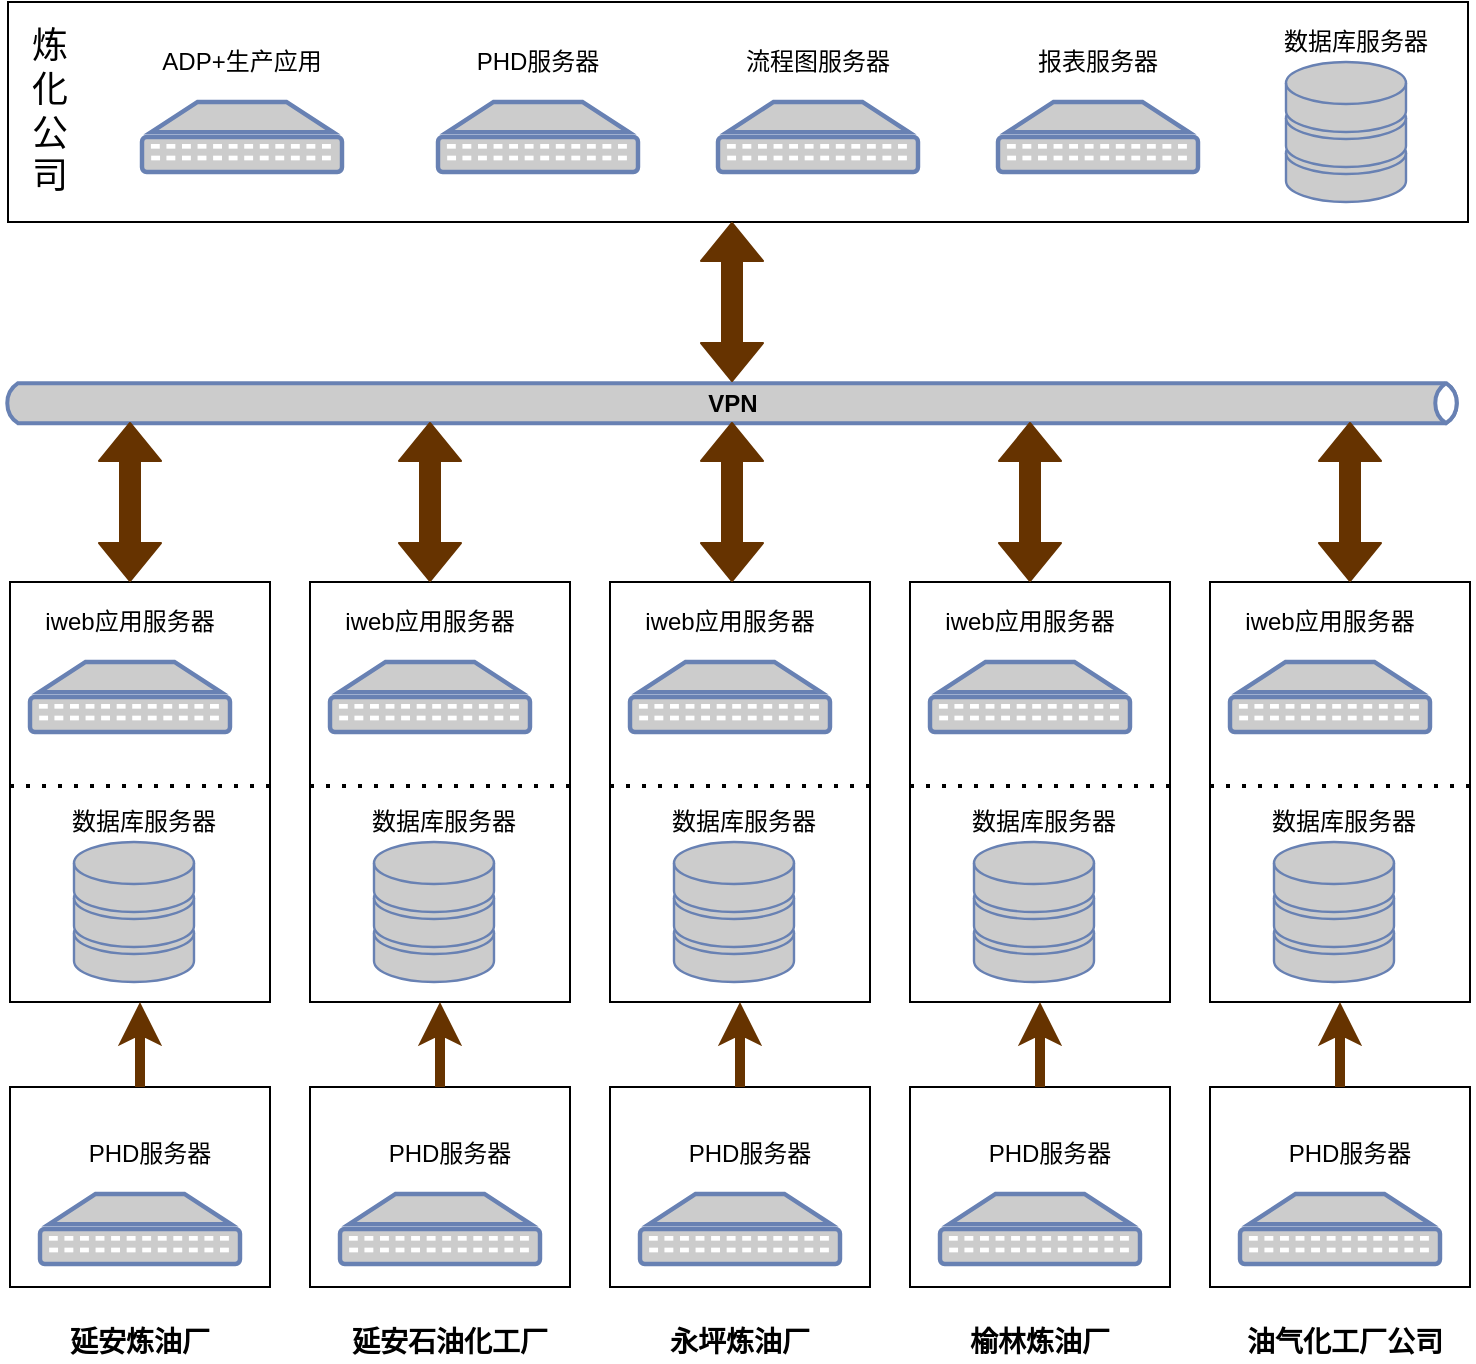 <mxfile version="14.9.6" type="github">
  <diagram name="Page-1" id="0783ab3e-0a74-02c8-0abd-f7b4e66b4bec">
    <mxGraphModel dx="1038" dy="547" grid="1" gridSize="10" guides="1" tooltips="1" connect="1" arrows="1" fold="1" page="1" pageScale="1" pageWidth="850" pageHeight="1100" background="none" math="0" shadow="0">
      <root>
        <mxCell id="0" />
        <mxCell id="1" parent="0" />
        <mxCell id="s8xCWeBZUh2nm2cPaXJq-18" value="" style="rounded=0;whiteSpace=wrap;html=1;fillColor=none;" parent="1" vertex="1">
          <mxGeometry x="74" y="310" width="130" height="210" as="geometry" />
        </mxCell>
        <mxCell id="s8xCWeBZUh2nm2cPaXJq-2" value="" style="rounded=0;whiteSpace=wrap;html=1;fillColor=none;" parent="1" vertex="1">
          <mxGeometry x="73" y="20" width="730" height="110" as="geometry" />
        </mxCell>
        <mxCell id="s8xCWeBZUh2nm2cPaXJq-1" value="" style="fontColor=#0066CC;verticalAlign=top;verticalLabelPosition=bottom;labelPosition=center;align=center;html=1;outlineConnect=0;fillColor=#CCCCCC;strokeColor=#6881B3;gradientColor=none;gradientDirection=north;strokeWidth=2;shape=mxgraph.networks.patch_panel;" parent="1" vertex="1">
          <mxGeometry x="140" y="70" width="100" height="35" as="geometry" />
        </mxCell>
        <mxCell id="s8xCWeBZUh2nm2cPaXJq-3" value="ADP+生产应用" style="text;html=1;strokeColor=none;fillColor=none;align=center;verticalAlign=middle;whiteSpace=wrap;rounded=0;" parent="1" vertex="1">
          <mxGeometry x="145" y="40" width="90" height="20" as="geometry" />
        </mxCell>
        <mxCell id="s8xCWeBZUh2nm2cPaXJq-5" value="" style="fontColor=#0066CC;verticalAlign=top;verticalLabelPosition=bottom;labelPosition=center;align=center;html=1;outlineConnect=0;fillColor=#CCCCCC;strokeColor=#6881B3;gradientColor=none;gradientDirection=north;strokeWidth=2;shape=mxgraph.networks.storage;" parent="1" vertex="1">
          <mxGeometry x="712" y="50" width="60" height="70" as="geometry" />
        </mxCell>
        <mxCell id="s8xCWeBZUh2nm2cPaXJq-6" value="数据库服务器" style="text;html=1;strokeColor=none;fillColor=none;align=center;verticalAlign=middle;whiteSpace=wrap;rounded=0;" parent="1" vertex="1">
          <mxGeometry x="702" y="30" width="90" height="20" as="geometry" />
        </mxCell>
        <mxCell id="s8xCWeBZUh2nm2cPaXJq-7" value="" style="fontColor=#0066CC;verticalAlign=top;verticalLabelPosition=bottom;labelPosition=center;align=center;html=1;outlineConnect=0;fillColor=#CCCCCC;strokeColor=#6881B3;gradientColor=none;gradientDirection=north;strokeWidth=2;shape=mxgraph.networks.patch_panel;" parent="1" vertex="1">
          <mxGeometry x="288" y="70" width="100" height="35" as="geometry" />
        </mxCell>
        <mxCell id="s8xCWeBZUh2nm2cPaXJq-8" value="PHD服务器" style="text;html=1;strokeColor=none;fillColor=none;align=center;verticalAlign=middle;whiteSpace=wrap;rounded=0;" parent="1" vertex="1">
          <mxGeometry x="293" y="40" width="90" height="20" as="geometry" />
        </mxCell>
        <mxCell id="s8xCWeBZUh2nm2cPaXJq-9" value="&lt;font style=&quot;font-size: 18px&quot;&gt;炼&lt;br&gt;化&lt;br&gt;公&lt;br&gt;司&lt;/font&gt;" style="text;html=1;strokeColor=none;fillColor=none;align=center;verticalAlign=middle;whiteSpace=wrap;rounded=0;" parent="1" vertex="1">
          <mxGeometry x="74" y="25" width="40" height="100" as="geometry" />
        </mxCell>
        <mxCell id="s8xCWeBZUh2nm2cPaXJq-10" value="" style="fontColor=#0066CC;verticalAlign=top;verticalLabelPosition=bottom;labelPosition=center;align=center;html=1;outlineConnect=0;fillColor=#CCCCCC;strokeColor=#6881B3;gradientColor=none;gradientDirection=north;strokeWidth=2;shape=mxgraph.networks.patch_panel;" parent="1" vertex="1">
          <mxGeometry x="428" y="70" width="100" height="35" as="geometry" />
        </mxCell>
        <mxCell id="s8xCWeBZUh2nm2cPaXJq-11" value="流程图服务器" style="text;html=1;strokeColor=none;fillColor=none;align=center;verticalAlign=middle;whiteSpace=wrap;rounded=0;" parent="1" vertex="1">
          <mxGeometry x="433" y="40" width="90" height="20" as="geometry" />
        </mxCell>
        <mxCell id="s8xCWeBZUh2nm2cPaXJq-14" value="" style="fontColor=#0066CC;verticalAlign=top;verticalLabelPosition=bottom;labelPosition=center;align=center;html=1;outlineConnect=0;fillColor=#CCCCCC;strokeColor=#6881B3;gradientColor=none;gradientDirection=north;strokeWidth=2;shape=mxgraph.networks.patch_panel;" parent="1" vertex="1">
          <mxGeometry x="568" y="70" width="100" height="35" as="geometry" />
        </mxCell>
        <mxCell id="s8xCWeBZUh2nm2cPaXJq-15" value="报表服务器" style="text;html=1;strokeColor=none;fillColor=none;align=center;verticalAlign=middle;whiteSpace=wrap;rounded=0;" parent="1" vertex="1">
          <mxGeometry x="573" y="40" width="90" height="20" as="geometry" />
        </mxCell>
        <mxCell id="s8xCWeBZUh2nm2cPaXJq-16" value="&lt;font color=&quot;#000000&quot;&gt;&lt;b&gt;VPN&lt;/b&gt;&lt;/font&gt;" style="html=1;outlineConnect=0;fillColor=#CCCCCC;strokeColor=#6881B3;gradientColor=none;gradientDirection=north;strokeWidth=2;shape=mxgraph.networks.bus;gradientColor=none;gradientDirection=north;fontColor=#ffffff;perimeter=backbonePerimeter;backboneSize=20;" parent="1" vertex="1">
          <mxGeometry x="70" y="210" width="730" height="21.16" as="geometry" />
        </mxCell>
        <mxCell id="s8xCWeBZUh2nm2cPaXJq-19" value="" style="fontColor=#0066CC;verticalAlign=top;verticalLabelPosition=bottom;labelPosition=center;align=center;html=1;outlineConnect=0;fillColor=#CCCCCC;strokeColor=#6881B3;gradientColor=none;gradientDirection=north;strokeWidth=2;shape=mxgraph.networks.patch_panel;" parent="1" vertex="1">
          <mxGeometry x="84" y="350" width="100" height="35" as="geometry" />
        </mxCell>
        <mxCell id="s8xCWeBZUh2nm2cPaXJq-20" value="iweb应用服务器" style="text;html=1;strokeColor=none;fillColor=none;align=center;verticalAlign=middle;whiteSpace=wrap;rounded=0;" parent="1" vertex="1">
          <mxGeometry x="89" y="320" width="90" height="20" as="geometry" />
        </mxCell>
        <mxCell id="s8xCWeBZUh2nm2cPaXJq-24" value="" style="group" parent="1" vertex="1" connectable="0">
          <mxGeometry x="74" y="563.5" width="130" height="100" as="geometry" />
        </mxCell>
        <mxCell id="s8xCWeBZUh2nm2cPaXJq-21" value="" style="fontColor=#0066CC;verticalAlign=top;verticalLabelPosition=bottom;labelPosition=center;align=center;html=1;outlineConnect=0;fillColor=#CCCCCC;strokeColor=#6881B3;gradientColor=none;gradientDirection=north;strokeWidth=2;shape=mxgraph.networks.patch_panel;" parent="s8xCWeBZUh2nm2cPaXJq-24" vertex="1">
          <mxGeometry x="15" y="52.5" width="100" height="35" as="geometry" />
        </mxCell>
        <mxCell id="s8xCWeBZUh2nm2cPaXJq-25" value="" style="group" parent="s8xCWeBZUh2nm2cPaXJq-24" vertex="1" connectable="0">
          <mxGeometry width="130" height="100" as="geometry" />
        </mxCell>
        <mxCell id="s8xCWeBZUh2nm2cPaXJq-26" value="" style="group" parent="s8xCWeBZUh2nm2cPaXJq-25" vertex="1" connectable="0">
          <mxGeometry y="-1" width="130" height="100" as="geometry" />
        </mxCell>
        <mxCell id="s8xCWeBZUh2nm2cPaXJq-23" value="" style="rounded=0;whiteSpace=wrap;html=1;fillColor=none;" parent="s8xCWeBZUh2nm2cPaXJq-26" vertex="1">
          <mxGeometry width="130" height="100" as="geometry" />
        </mxCell>
        <mxCell id="s8xCWeBZUh2nm2cPaXJq-22" value="PHD服务器" style="text;html=1;strokeColor=none;fillColor=none;align=center;verticalAlign=middle;whiteSpace=wrap;rounded=0;" parent="s8xCWeBZUh2nm2cPaXJq-26" vertex="1">
          <mxGeometry x="25" y="23.5" width="90" height="20" as="geometry" />
        </mxCell>
        <mxCell id="s8xCWeBZUh2nm2cPaXJq-29" value="" style="fontColor=#0066CC;verticalAlign=top;verticalLabelPosition=bottom;labelPosition=center;align=center;html=1;outlineConnect=0;fillColor=#CCCCCC;strokeColor=#6881B3;gradientColor=none;gradientDirection=north;strokeWidth=2;shape=mxgraph.networks.storage;" parent="1" vertex="1">
          <mxGeometry x="106" y="440" width="60" height="70" as="geometry" />
        </mxCell>
        <mxCell id="s8xCWeBZUh2nm2cPaXJq-30" value="数据库服务器" style="text;html=1;strokeColor=none;fillColor=none;align=center;verticalAlign=middle;whiteSpace=wrap;rounded=0;" parent="1" vertex="1">
          <mxGeometry x="96" y="420" width="90" height="20" as="geometry" />
        </mxCell>
        <mxCell id="s8xCWeBZUh2nm2cPaXJq-32" style="edgeStyle=orthogonalEdgeStyle;rounded=0;orthogonalLoop=1;jettySize=auto;html=1;strokeColor=#663300;fillColor=#663300;strokeWidth=5;" parent="1" source="s8xCWeBZUh2nm2cPaXJq-23" target="s8xCWeBZUh2nm2cPaXJq-18" edge="1">
          <mxGeometry relative="1" as="geometry" />
        </mxCell>
        <mxCell id="s8xCWeBZUh2nm2cPaXJq-36" value="" style="endArrow=none;dashed=1;html=1;dashPattern=1 3;strokeWidth=2;fillColor=#663300;" parent="1" edge="1">
          <mxGeometry width="50" height="50" relative="1" as="geometry">
            <mxPoint x="74" y="412" as="sourcePoint" />
            <mxPoint x="204" y="412" as="targetPoint" />
          </mxGeometry>
        </mxCell>
        <mxCell id="s8xCWeBZUh2nm2cPaXJq-37" value="&lt;b&gt;&lt;font style=&quot;font-size: 14px&quot;&gt;延安炼油厂&lt;/font&gt;&lt;/b&gt;" style="text;html=1;strokeColor=none;fillColor=none;align=center;verticalAlign=middle;whiteSpace=wrap;rounded=0;" parent="1" vertex="1">
          <mxGeometry x="99" y="680" width="80" height="20" as="geometry" />
        </mxCell>
        <mxCell id="s8xCWeBZUh2nm2cPaXJq-38" value="" style="rounded=0;whiteSpace=wrap;html=1;fillColor=none;" parent="1" vertex="1">
          <mxGeometry x="224" y="310" width="130" height="210" as="geometry" />
        </mxCell>
        <mxCell id="s8xCWeBZUh2nm2cPaXJq-39" value="" style="fontColor=#0066CC;verticalAlign=top;verticalLabelPosition=bottom;labelPosition=center;align=center;html=1;outlineConnect=0;fillColor=#CCCCCC;strokeColor=#6881B3;gradientColor=none;gradientDirection=north;strokeWidth=2;shape=mxgraph.networks.patch_panel;" parent="1" vertex="1">
          <mxGeometry x="234" y="350" width="100" height="35" as="geometry" />
        </mxCell>
        <mxCell id="s8xCWeBZUh2nm2cPaXJq-40" value="iweb应用服务器" style="text;html=1;strokeColor=none;fillColor=none;align=center;verticalAlign=middle;whiteSpace=wrap;rounded=0;" parent="1" vertex="1">
          <mxGeometry x="239" y="320" width="90" height="20" as="geometry" />
        </mxCell>
        <mxCell id="s8xCWeBZUh2nm2cPaXJq-41" value="" style="group" parent="1" vertex="1" connectable="0">
          <mxGeometry x="224" y="563.5" width="130" height="100" as="geometry" />
        </mxCell>
        <mxCell id="s8xCWeBZUh2nm2cPaXJq-42" value="" style="fontColor=#0066CC;verticalAlign=top;verticalLabelPosition=bottom;labelPosition=center;align=center;html=1;outlineConnect=0;fillColor=#CCCCCC;strokeColor=#6881B3;gradientColor=none;gradientDirection=north;strokeWidth=2;shape=mxgraph.networks.patch_panel;" parent="s8xCWeBZUh2nm2cPaXJq-41" vertex="1">
          <mxGeometry x="15" y="52.5" width="100" height="35" as="geometry" />
        </mxCell>
        <mxCell id="s8xCWeBZUh2nm2cPaXJq-43" value="" style="group" parent="s8xCWeBZUh2nm2cPaXJq-41" vertex="1" connectable="0">
          <mxGeometry width="130" height="100" as="geometry" />
        </mxCell>
        <mxCell id="s8xCWeBZUh2nm2cPaXJq-44" value="" style="group" parent="s8xCWeBZUh2nm2cPaXJq-43" vertex="1" connectable="0">
          <mxGeometry y="-1" width="130" height="100" as="geometry" />
        </mxCell>
        <mxCell id="s8xCWeBZUh2nm2cPaXJq-45" value="" style="rounded=0;whiteSpace=wrap;html=1;fillColor=none;" parent="s8xCWeBZUh2nm2cPaXJq-44" vertex="1">
          <mxGeometry width="130" height="100" as="geometry" />
        </mxCell>
        <mxCell id="s8xCWeBZUh2nm2cPaXJq-46" value="PHD服务器" style="text;html=1;strokeColor=none;fillColor=none;align=center;verticalAlign=middle;whiteSpace=wrap;rounded=0;" parent="s8xCWeBZUh2nm2cPaXJq-44" vertex="1">
          <mxGeometry x="25" y="23.5" width="90" height="20" as="geometry" />
        </mxCell>
        <mxCell id="s8xCWeBZUh2nm2cPaXJq-47" value="" style="fontColor=#0066CC;verticalAlign=top;verticalLabelPosition=bottom;labelPosition=center;align=center;html=1;outlineConnect=0;fillColor=#CCCCCC;strokeColor=#6881B3;gradientColor=none;gradientDirection=north;strokeWidth=2;shape=mxgraph.networks.storage;" parent="1" vertex="1">
          <mxGeometry x="256" y="440" width="60" height="70" as="geometry" />
        </mxCell>
        <mxCell id="s8xCWeBZUh2nm2cPaXJq-48" value="数据库服务器" style="text;html=1;strokeColor=none;fillColor=none;align=center;verticalAlign=middle;whiteSpace=wrap;rounded=0;" parent="1" vertex="1">
          <mxGeometry x="246" y="420" width="90" height="20" as="geometry" />
        </mxCell>
        <mxCell id="s8xCWeBZUh2nm2cPaXJq-49" style="edgeStyle=orthogonalEdgeStyle;rounded=0;orthogonalLoop=1;jettySize=auto;html=1;strokeColor=#663300;fillColor=#663300;strokeWidth=5;" parent="1" source="s8xCWeBZUh2nm2cPaXJq-45" target="s8xCWeBZUh2nm2cPaXJq-38" edge="1">
          <mxGeometry relative="1" as="geometry" />
        </mxCell>
        <mxCell id="s8xCWeBZUh2nm2cPaXJq-50" value="" style="endArrow=none;dashed=1;html=1;dashPattern=1 3;strokeWidth=2;fillColor=#663300;" parent="1" edge="1">
          <mxGeometry width="50" height="50" relative="1" as="geometry">
            <mxPoint x="224" y="412" as="sourcePoint" />
            <mxPoint x="354" y="412" as="targetPoint" />
          </mxGeometry>
        </mxCell>
        <mxCell id="s8xCWeBZUh2nm2cPaXJq-51" value="&lt;b&gt;&lt;font style=&quot;font-size: 14px&quot;&gt;延安石油化工厂&lt;/font&gt;&lt;/b&gt;" style="text;html=1;strokeColor=none;fillColor=none;align=center;verticalAlign=middle;whiteSpace=wrap;rounded=0;" parent="1" vertex="1">
          <mxGeometry x="244" y="680" width="100" height="20" as="geometry" />
        </mxCell>
        <mxCell id="s8xCWeBZUh2nm2cPaXJq-52" value="" style="rounded=0;whiteSpace=wrap;html=1;fillColor=none;" parent="1" vertex="1">
          <mxGeometry x="374" y="310" width="130" height="210" as="geometry" />
        </mxCell>
        <mxCell id="s8xCWeBZUh2nm2cPaXJq-53" value="" style="fontColor=#0066CC;verticalAlign=top;verticalLabelPosition=bottom;labelPosition=center;align=center;html=1;outlineConnect=0;fillColor=#CCCCCC;strokeColor=#6881B3;gradientColor=none;gradientDirection=north;strokeWidth=2;shape=mxgraph.networks.patch_panel;" parent="1" vertex="1">
          <mxGeometry x="384" y="350" width="100" height="35" as="geometry" />
        </mxCell>
        <mxCell id="s8xCWeBZUh2nm2cPaXJq-54" value="iweb应用服务器" style="text;html=1;strokeColor=none;fillColor=none;align=center;verticalAlign=middle;whiteSpace=wrap;rounded=0;" parent="1" vertex="1">
          <mxGeometry x="389" y="320" width="90" height="20" as="geometry" />
        </mxCell>
        <mxCell id="s8xCWeBZUh2nm2cPaXJq-55" value="" style="group" parent="1" vertex="1" connectable="0">
          <mxGeometry x="374" y="563.5" width="130" height="100" as="geometry" />
        </mxCell>
        <mxCell id="s8xCWeBZUh2nm2cPaXJq-56" value="" style="fontColor=#0066CC;verticalAlign=top;verticalLabelPosition=bottom;labelPosition=center;align=center;html=1;outlineConnect=0;fillColor=#CCCCCC;strokeColor=#6881B3;gradientColor=none;gradientDirection=north;strokeWidth=2;shape=mxgraph.networks.patch_panel;" parent="s8xCWeBZUh2nm2cPaXJq-55" vertex="1">
          <mxGeometry x="15" y="52.5" width="100" height="35" as="geometry" />
        </mxCell>
        <mxCell id="s8xCWeBZUh2nm2cPaXJq-57" value="" style="group" parent="s8xCWeBZUh2nm2cPaXJq-55" vertex="1" connectable="0">
          <mxGeometry width="130" height="100" as="geometry" />
        </mxCell>
        <mxCell id="s8xCWeBZUh2nm2cPaXJq-58" value="" style="group" parent="s8xCWeBZUh2nm2cPaXJq-57" vertex="1" connectable="0">
          <mxGeometry y="-1" width="130" height="100" as="geometry" />
        </mxCell>
        <mxCell id="s8xCWeBZUh2nm2cPaXJq-59" value="" style="rounded=0;whiteSpace=wrap;html=1;fillColor=none;" parent="s8xCWeBZUh2nm2cPaXJq-58" vertex="1">
          <mxGeometry width="130" height="100" as="geometry" />
        </mxCell>
        <mxCell id="s8xCWeBZUh2nm2cPaXJq-60" value="PHD服务器" style="text;html=1;strokeColor=none;fillColor=none;align=center;verticalAlign=middle;whiteSpace=wrap;rounded=0;" parent="s8xCWeBZUh2nm2cPaXJq-58" vertex="1">
          <mxGeometry x="25" y="23.5" width="90" height="20" as="geometry" />
        </mxCell>
        <mxCell id="s8xCWeBZUh2nm2cPaXJq-61" value="" style="fontColor=#0066CC;verticalAlign=top;verticalLabelPosition=bottom;labelPosition=center;align=center;html=1;outlineConnect=0;fillColor=#CCCCCC;strokeColor=#6881B3;gradientColor=none;gradientDirection=north;strokeWidth=2;shape=mxgraph.networks.storage;" parent="1" vertex="1">
          <mxGeometry x="406" y="440" width="60" height="70" as="geometry" />
        </mxCell>
        <mxCell id="s8xCWeBZUh2nm2cPaXJq-62" value="数据库服务器" style="text;html=1;strokeColor=none;fillColor=none;align=center;verticalAlign=middle;whiteSpace=wrap;rounded=0;" parent="1" vertex="1">
          <mxGeometry x="396" y="420" width="90" height="20" as="geometry" />
        </mxCell>
        <mxCell id="s8xCWeBZUh2nm2cPaXJq-63" style="edgeStyle=orthogonalEdgeStyle;rounded=0;orthogonalLoop=1;jettySize=auto;html=1;strokeColor=#663300;fillColor=#663300;strokeWidth=5;" parent="1" source="s8xCWeBZUh2nm2cPaXJq-59" target="s8xCWeBZUh2nm2cPaXJq-52" edge="1">
          <mxGeometry relative="1" as="geometry" />
        </mxCell>
        <mxCell id="s8xCWeBZUh2nm2cPaXJq-64" value="" style="endArrow=none;dashed=1;html=1;dashPattern=1 3;strokeWidth=2;fillColor=#663300;" parent="1" edge="1">
          <mxGeometry width="50" height="50" relative="1" as="geometry">
            <mxPoint x="374" y="412" as="sourcePoint" />
            <mxPoint x="504" y="412" as="targetPoint" />
          </mxGeometry>
        </mxCell>
        <mxCell id="s8xCWeBZUh2nm2cPaXJq-65" value="&lt;b&gt;&lt;font style=&quot;font-size: 14px&quot;&gt;永坪炼油厂&lt;/font&gt;&lt;/b&gt;" style="text;html=1;strokeColor=none;fillColor=none;align=center;verticalAlign=middle;whiteSpace=wrap;rounded=0;" parent="1" vertex="1">
          <mxGeometry x="399" y="680" width="80" height="20" as="geometry" />
        </mxCell>
        <mxCell id="s8xCWeBZUh2nm2cPaXJq-66" value="" style="rounded=0;whiteSpace=wrap;html=1;fillColor=none;" parent="1" vertex="1">
          <mxGeometry x="524" y="310" width="130" height="210" as="geometry" />
        </mxCell>
        <mxCell id="s8xCWeBZUh2nm2cPaXJq-67" value="" style="fontColor=#0066CC;verticalAlign=top;verticalLabelPosition=bottom;labelPosition=center;align=center;html=1;outlineConnect=0;fillColor=#CCCCCC;strokeColor=#6881B3;gradientColor=none;gradientDirection=north;strokeWidth=2;shape=mxgraph.networks.patch_panel;" parent="1" vertex="1">
          <mxGeometry x="534" y="350" width="100" height="35" as="geometry" />
        </mxCell>
        <mxCell id="s8xCWeBZUh2nm2cPaXJq-68" value="iweb应用服务器" style="text;html=1;strokeColor=none;fillColor=none;align=center;verticalAlign=middle;whiteSpace=wrap;rounded=0;" parent="1" vertex="1">
          <mxGeometry x="539" y="320" width="90" height="20" as="geometry" />
        </mxCell>
        <mxCell id="s8xCWeBZUh2nm2cPaXJq-69" value="" style="group" parent="1" vertex="1" connectable="0">
          <mxGeometry x="524" y="563.5" width="130" height="100" as="geometry" />
        </mxCell>
        <mxCell id="s8xCWeBZUh2nm2cPaXJq-70" value="" style="fontColor=#0066CC;verticalAlign=top;verticalLabelPosition=bottom;labelPosition=center;align=center;html=1;outlineConnect=0;fillColor=#CCCCCC;strokeColor=#6881B3;gradientColor=none;gradientDirection=north;strokeWidth=2;shape=mxgraph.networks.patch_panel;" parent="s8xCWeBZUh2nm2cPaXJq-69" vertex="1">
          <mxGeometry x="15" y="52.5" width="100" height="35" as="geometry" />
        </mxCell>
        <mxCell id="s8xCWeBZUh2nm2cPaXJq-71" value="" style="group" parent="s8xCWeBZUh2nm2cPaXJq-69" vertex="1" connectable="0">
          <mxGeometry width="130" height="100" as="geometry" />
        </mxCell>
        <mxCell id="s8xCWeBZUh2nm2cPaXJq-72" value="" style="group" parent="s8xCWeBZUh2nm2cPaXJq-71" vertex="1" connectable="0">
          <mxGeometry y="-1" width="130" height="100" as="geometry" />
        </mxCell>
        <mxCell id="s8xCWeBZUh2nm2cPaXJq-73" value="" style="rounded=0;whiteSpace=wrap;html=1;fillColor=none;" parent="s8xCWeBZUh2nm2cPaXJq-72" vertex="1">
          <mxGeometry width="130" height="100" as="geometry" />
        </mxCell>
        <mxCell id="s8xCWeBZUh2nm2cPaXJq-74" value="PHD服务器" style="text;html=1;strokeColor=none;fillColor=none;align=center;verticalAlign=middle;whiteSpace=wrap;rounded=0;" parent="s8xCWeBZUh2nm2cPaXJq-72" vertex="1">
          <mxGeometry x="25" y="23.5" width="90" height="20" as="geometry" />
        </mxCell>
        <mxCell id="s8xCWeBZUh2nm2cPaXJq-75" value="" style="fontColor=#0066CC;verticalAlign=top;verticalLabelPosition=bottom;labelPosition=center;align=center;html=1;outlineConnect=0;fillColor=#CCCCCC;strokeColor=#6881B3;gradientColor=none;gradientDirection=north;strokeWidth=2;shape=mxgraph.networks.storage;" parent="1" vertex="1">
          <mxGeometry x="556" y="440" width="60" height="70" as="geometry" />
        </mxCell>
        <mxCell id="s8xCWeBZUh2nm2cPaXJq-76" value="数据库服务器" style="text;html=1;strokeColor=none;fillColor=none;align=center;verticalAlign=middle;whiteSpace=wrap;rounded=0;" parent="1" vertex="1">
          <mxGeometry x="546" y="420" width="90" height="20" as="geometry" />
        </mxCell>
        <mxCell id="s8xCWeBZUh2nm2cPaXJq-77" style="edgeStyle=orthogonalEdgeStyle;rounded=0;orthogonalLoop=1;jettySize=auto;html=1;strokeColor=#663300;fillColor=#663300;strokeWidth=5;" parent="1" source="s8xCWeBZUh2nm2cPaXJq-73" target="s8xCWeBZUh2nm2cPaXJq-66" edge="1">
          <mxGeometry relative="1" as="geometry" />
        </mxCell>
        <mxCell id="s8xCWeBZUh2nm2cPaXJq-78" value="" style="endArrow=none;dashed=1;html=1;dashPattern=1 3;strokeWidth=2;fillColor=#663300;" parent="1" edge="1">
          <mxGeometry width="50" height="50" relative="1" as="geometry">
            <mxPoint x="524" y="412" as="sourcePoint" />
            <mxPoint x="654" y="412" as="targetPoint" />
          </mxGeometry>
        </mxCell>
        <mxCell id="s8xCWeBZUh2nm2cPaXJq-79" value="&lt;b&gt;&lt;font style=&quot;font-size: 14px&quot;&gt;榆林炼油厂&lt;/font&gt;&lt;/b&gt;" style="text;html=1;strokeColor=none;fillColor=none;align=center;verticalAlign=middle;whiteSpace=wrap;rounded=0;" parent="1" vertex="1">
          <mxGeometry x="549" y="680" width="80" height="20" as="geometry" />
        </mxCell>
        <mxCell id="s8xCWeBZUh2nm2cPaXJq-80" value="" style="rounded=0;whiteSpace=wrap;html=1;fillColor=none;" parent="1" vertex="1">
          <mxGeometry x="674" y="310" width="130" height="210" as="geometry" />
        </mxCell>
        <mxCell id="s8xCWeBZUh2nm2cPaXJq-81" value="" style="fontColor=#0066CC;verticalAlign=top;verticalLabelPosition=bottom;labelPosition=center;align=center;html=1;outlineConnect=0;fillColor=#CCCCCC;strokeColor=#6881B3;gradientColor=none;gradientDirection=north;strokeWidth=2;shape=mxgraph.networks.patch_panel;" parent="1" vertex="1">
          <mxGeometry x="684" y="350" width="100" height="35" as="geometry" />
        </mxCell>
        <mxCell id="s8xCWeBZUh2nm2cPaXJq-82" value="iweb应用服务器" style="text;html=1;strokeColor=none;fillColor=none;align=center;verticalAlign=middle;whiteSpace=wrap;rounded=0;" parent="1" vertex="1">
          <mxGeometry x="689" y="320" width="90" height="20" as="geometry" />
        </mxCell>
        <mxCell id="s8xCWeBZUh2nm2cPaXJq-83" value="" style="group" parent="1" vertex="1" connectable="0">
          <mxGeometry x="674" y="563.5" width="130" height="100" as="geometry" />
        </mxCell>
        <mxCell id="s8xCWeBZUh2nm2cPaXJq-84" value="" style="fontColor=#0066CC;verticalAlign=top;verticalLabelPosition=bottom;labelPosition=center;align=center;html=1;outlineConnect=0;fillColor=#CCCCCC;strokeColor=#6881B3;gradientColor=none;gradientDirection=north;strokeWidth=2;shape=mxgraph.networks.patch_panel;" parent="s8xCWeBZUh2nm2cPaXJq-83" vertex="1">
          <mxGeometry x="15" y="52.5" width="100" height="35" as="geometry" />
        </mxCell>
        <mxCell id="s8xCWeBZUh2nm2cPaXJq-85" value="" style="group" parent="s8xCWeBZUh2nm2cPaXJq-83" vertex="1" connectable="0">
          <mxGeometry width="130" height="100" as="geometry" />
        </mxCell>
        <mxCell id="s8xCWeBZUh2nm2cPaXJq-86" value="" style="group" parent="s8xCWeBZUh2nm2cPaXJq-85" vertex="1" connectable="0">
          <mxGeometry y="-1" width="130" height="100" as="geometry" />
        </mxCell>
        <mxCell id="s8xCWeBZUh2nm2cPaXJq-87" value="" style="rounded=0;whiteSpace=wrap;html=1;fillColor=none;" parent="s8xCWeBZUh2nm2cPaXJq-86" vertex="1">
          <mxGeometry width="130" height="100" as="geometry" />
        </mxCell>
        <mxCell id="s8xCWeBZUh2nm2cPaXJq-88" value="PHD服务器" style="text;html=1;strokeColor=none;fillColor=none;align=center;verticalAlign=middle;whiteSpace=wrap;rounded=0;" parent="s8xCWeBZUh2nm2cPaXJq-86" vertex="1">
          <mxGeometry x="25" y="23.5" width="90" height="20" as="geometry" />
        </mxCell>
        <mxCell id="s8xCWeBZUh2nm2cPaXJq-89" value="" style="fontColor=#0066CC;verticalAlign=top;verticalLabelPosition=bottom;labelPosition=center;align=center;html=1;outlineConnect=0;fillColor=#CCCCCC;strokeColor=#6881B3;gradientColor=none;gradientDirection=north;strokeWidth=2;shape=mxgraph.networks.storage;" parent="1" vertex="1">
          <mxGeometry x="706" y="440" width="60" height="70" as="geometry" />
        </mxCell>
        <mxCell id="s8xCWeBZUh2nm2cPaXJq-90" value="数据库服务器" style="text;html=1;strokeColor=none;fillColor=none;align=center;verticalAlign=middle;whiteSpace=wrap;rounded=0;" parent="1" vertex="1">
          <mxGeometry x="696" y="420" width="90" height="20" as="geometry" />
        </mxCell>
        <mxCell id="s8xCWeBZUh2nm2cPaXJq-91" style="edgeStyle=orthogonalEdgeStyle;rounded=0;orthogonalLoop=1;jettySize=auto;html=1;strokeColor=#663300;fillColor=#663300;strokeWidth=5;" parent="1" source="s8xCWeBZUh2nm2cPaXJq-87" target="s8xCWeBZUh2nm2cPaXJq-80" edge="1">
          <mxGeometry relative="1" as="geometry" />
        </mxCell>
        <mxCell id="s8xCWeBZUh2nm2cPaXJq-92" value="" style="endArrow=none;dashed=1;html=1;dashPattern=1 3;strokeWidth=2;fillColor=#663300;" parent="1" edge="1">
          <mxGeometry width="50" height="50" relative="1" as="geometry">
            <mxPoint x="674" y="412" as="sourcePoint" />
            <mxPoint x="804" y="412" as="targetPoint" />
          </mxGeometry>
        </mxCell>
        <mxCell id="s8xCWeBZUh2nm2cPaXJq-93" value="&lt;b&gt;&lt;font style=&quot;font-size: 14px&quot;&gt;油气化工厂公司&lt;/font&gt;&lt;/b&gt;" style="text;html=1;strokeColor=none;fillColor=none;align=center;verticalAlign=middle;whiteSpace=wrap;rounded=0;" parent="1" vertex="1">
          <mxGeometry x="689" y="680" width="105" height="20" as="geometry" />
        </mxCell>
        <mxCell id="s8xCWeBZUh2nm2cPaXJq-94" value="" style="shape=flexArrow;endArrow=classic;startArrow=classic;html=1;entryX=0.5;entryY=1;entryDx=0;entryDy=0;strokeColor=#663300;fillColor=#663300;" parent="1" edge="1">
          <mxGeometry width="100" height="100" relative="1" as="geometry">
            <mxPoint x="134" y="310" as="sourcePoint" />
            <mxPoint x="134" y="230" as="targetPoint" />
          </mxGeometry>
        </mxCell>
        <mxCell id="s8xCWeBZUh2nm2cPaXJq-95" value="" style="shape=flexArrow;endArrow=classic;startArrow=classic;html=1;entryX=0.5;entryY=1;entryDx=0;entryDy=0;strokeColor=#663300;fillColor=#663300;" parent="1" edge="1">
          <mxGeometry width="100" height="100" relative="1" as="geometry">
            <mxPoint x="284" y="310" as="sourcePoint" />
            <mxPoint x="284" y="230" as="targetPoint" />
          </mxGeometry>
        </mxCell>
        <mxCell id="s8xCWeBZUh2nm2cPaXJq-96" value="" style="shape=flexArrow;endArrow=classic;startArrow=classic;html=1;entryX=0.5;entryY=1;entryDx=0;entryDy=0;strokeColor=#663300;fillColor=#663300;" parent="1" edge="1">
          <mxGeometry width="100" height="100" relative="1" as="geometry">
            <mxPoint x="435" y="310" as="sourcePoint" />
            <mxPoint x="435" y="230" as="targetPoint" />
          </mxGeometry>
        </mxCell>
        <mxCell id="s8xCWeBZUh2nm2cPaXJq-97" value="" style="shape=flexArrow;endArrow=classic;startArrow=classic;html=1;entryX=0.5;entryY=1;entryDx=0;entryDy=0;strokeColor=#663300;fillColor=#663300;" parent="1" edge="1">
          <mxGeometry width="100" height="100" relative="1" as="geometry">
            <mxPoint x="584" y="310" as="sourcePoint" />
            <mxPoint x="584" y="230" as="targetPoint" />
          </mxGeometry>
        </mxCell>
        <mxCell id="s8xCWeBZUh2nm2cPaXJq-98" value="" style="shape=flexArrow;endArrow=classic;startArrow=classic;html=1;entryX=0.5;entryY=1;entryDx=0;entryDy=0;strokeColor=#663300;fillColor=#663300;" parent="1" edge="1">
          <mxGeometry width="100" height="100" relative="1" as="geometry">
            <mxPoint x="744" y="310" as="sourcePoint" />
            <mxPoint x="744" y="230" as="targetPoint" />
          </mxGeometry>
        </mxCell>
        <mxCell id="NETzS05QqeFYDmI4NWC8-14" value="" style="shape=flexArrow;endArrow=classic;startArrow=classic;html=1;entryX=0.5;entryY=1;entryDx=0;entryDy=0;strokeColor=#663300;fillColor=#663300;" edge="1" parent="1">
          <mxGeometry width="100" height="100" relative="1" as="geometry">
            <mxPoint x="435" y="210" as="sourcePoint" />
            <mxPoint x="435" y="130" as="targetPoint" />
          </mxGeometry>
        </mxCell>
      </root>
    </mxGraphModel>
  </diagram>
</mxfile>
